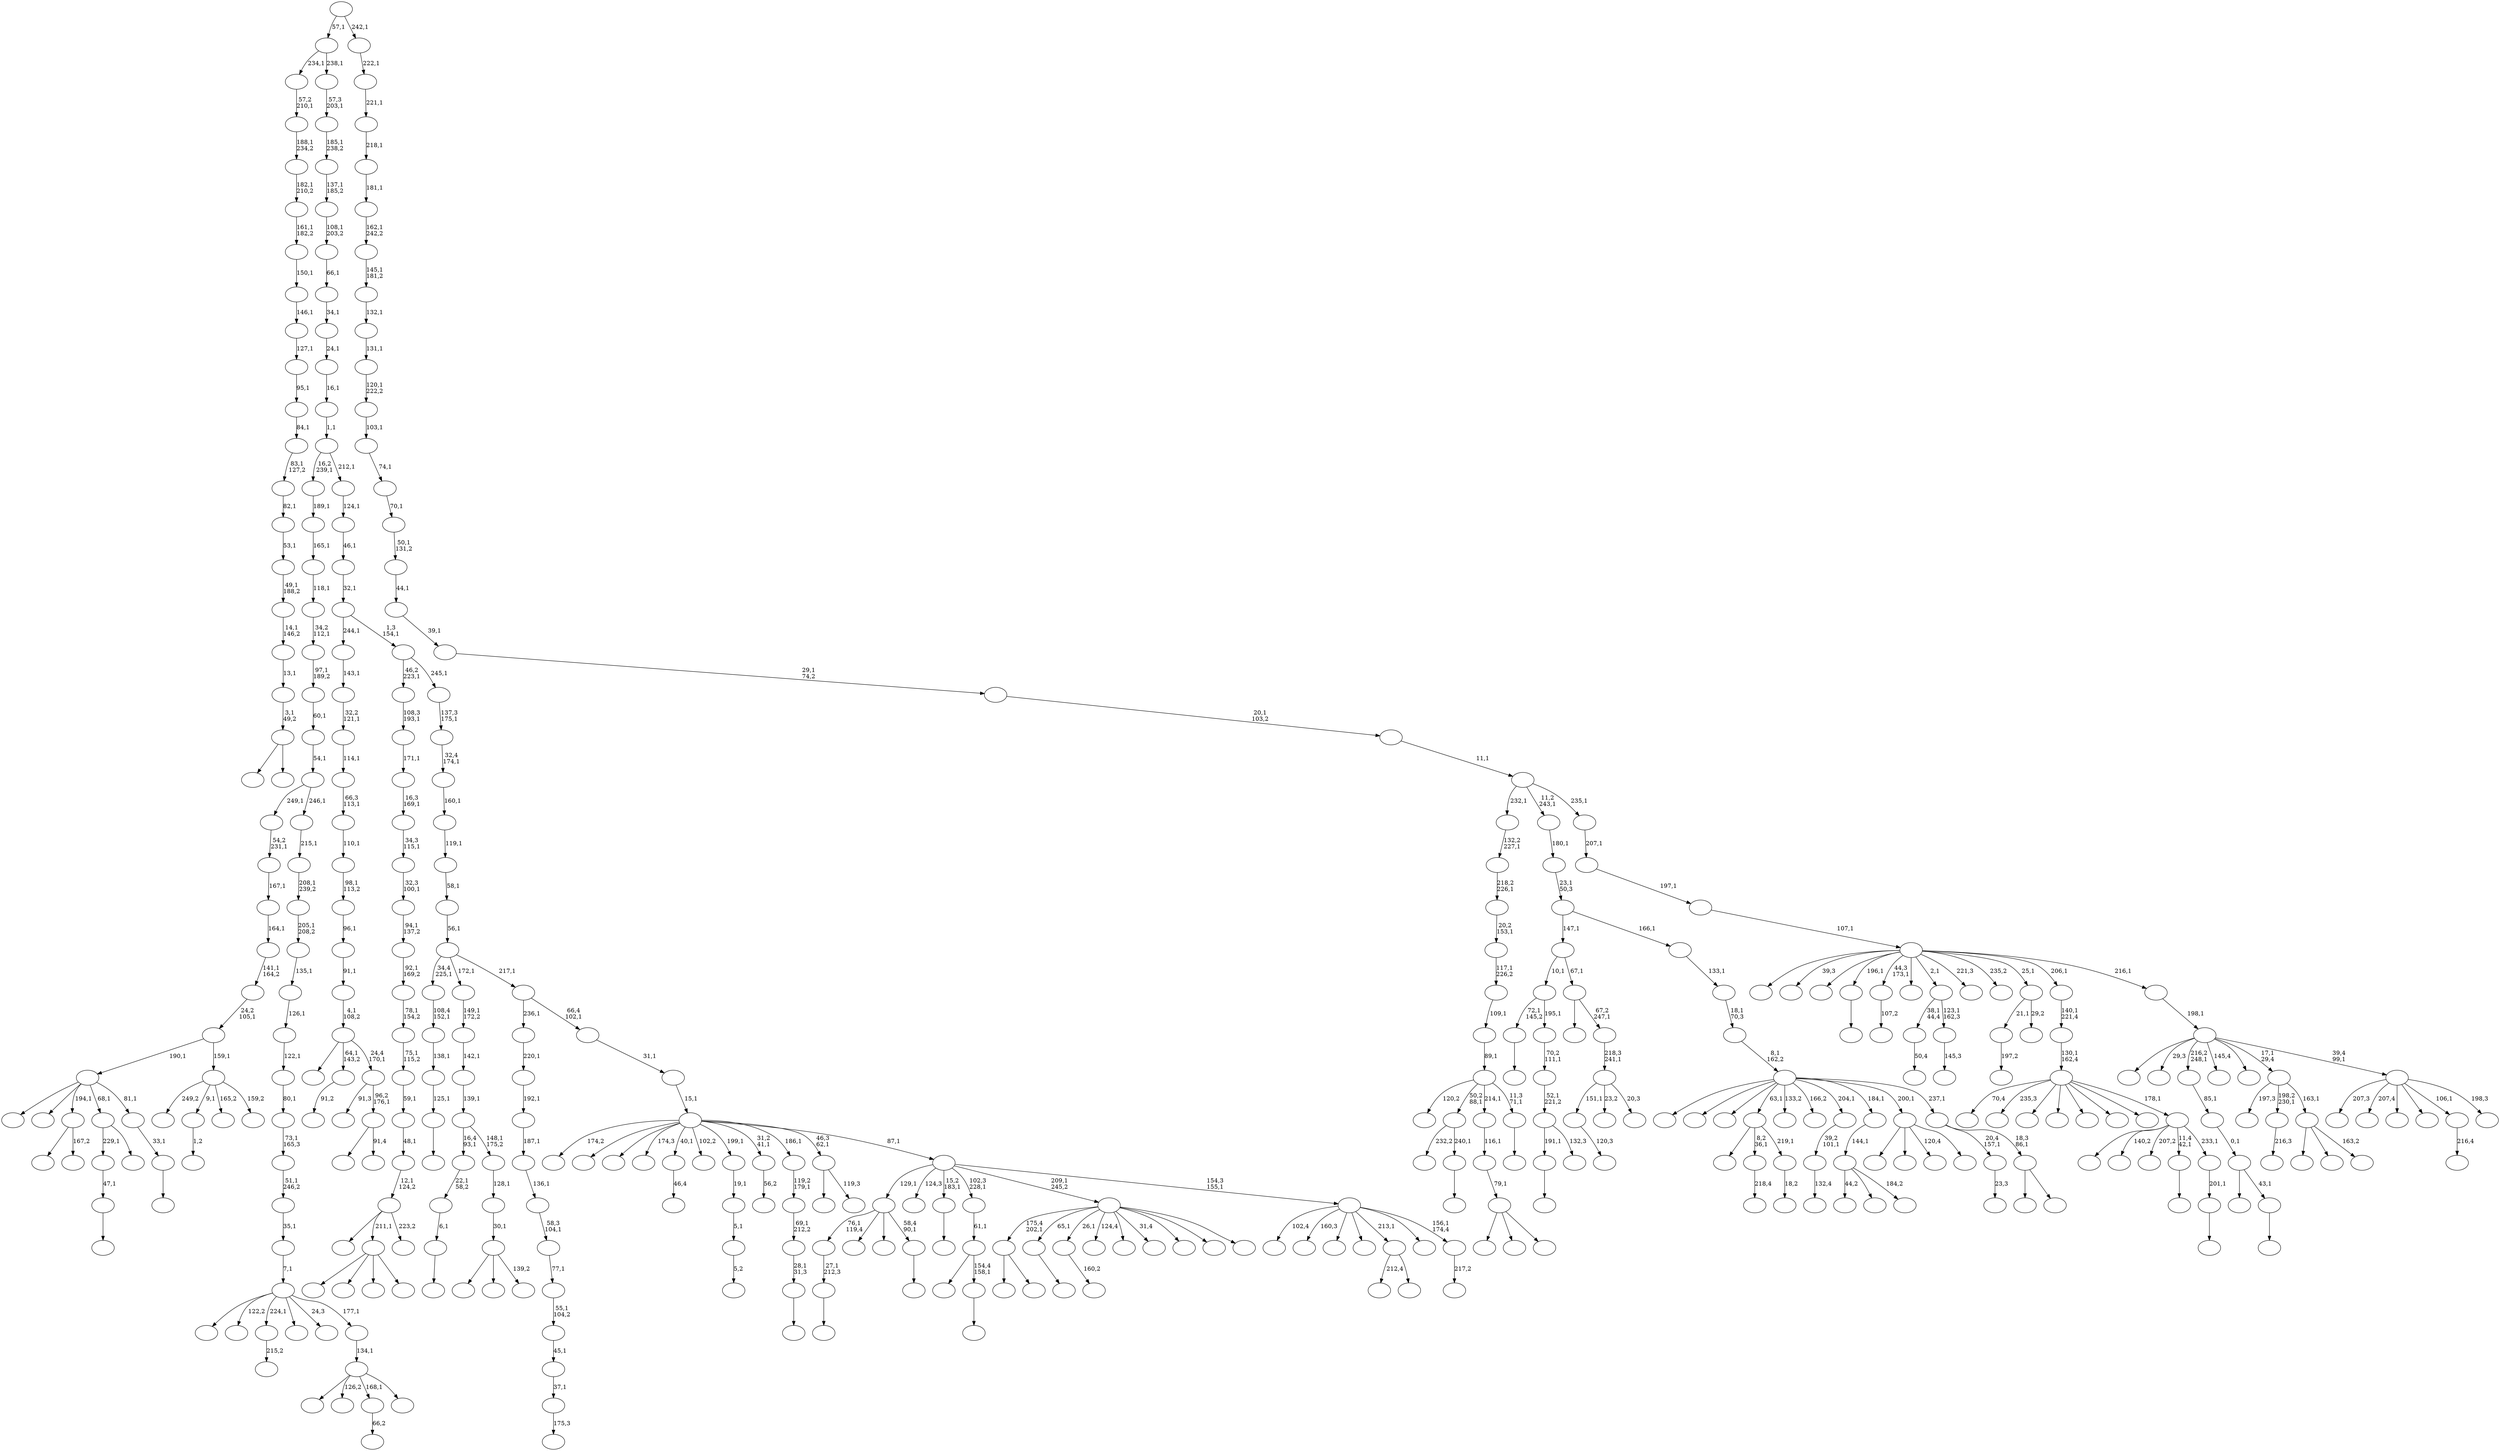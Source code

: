 digraph T {
	400 [label=""]
	399 [label=""]
	398 [label=""]
	397 [label=""]
	396 [label=""]
	395 [label=""]
	394 [label=""]
	393 [label=""]
	392 [label=""]
	391 [label=""]
	390 [label=""]
	389 [label=""]
	388 [label=""]
	387 [label=""]
	386 [label=""]
	385 [label=""]
	384 [label=""]
	383 [label=""]
	382 [label=""]
	381 [label=""]
	380 [label=""]
	379 [label=""]
	378 [label=""]
	377 [label=""]
	376 [label=""]
	375 [label=""]
	374 [label=""]
	373 [label=""]
	372 [label=""]
	371 [label=""]
	370 [label=""]
	369 [label=""]
	368 [label=""]
	367 [label=""]
	366 [label=""]
	365 [label=""]
	364 [label=""]
	363 [label=""]
	362 [label=""]
	361 [label=""]
	360 [label=""]
	359 [label=""]
	358 [label=""]
	357 [label=""]
	356 [label=""]
	355 [label=""]
	354 [label=""]
	353 [label=""]
	352 [label=""]
	351 [label=""]
	350 [label=""]
	349 [label=""]
	348 [label=""]
	347 [label=""]
	346 [label=""]
	345 [label=""]
	344 [label=""]
	343 [label=""]
	342 [label=""]
	341 [label=""]
	340 [label=""]
	339 [label=""]
	338 [label=""]
	337 [label=""]
	336 [label=""]
	335 [label=""]
	334 [label=""]
	333 [label=""]
	332 [label=""]
	331 [label=""]
	330 [label=""]
	329 [label=""]
	328 [label=""]
	327 [label=""]
	326 [label=""]
	325 [label=""]
	324 [label=""]
	323 [label=""]
	322 [label=""]
	321 [label=""]
	320 [label=""]
	319 [label=""]
	318 [label=""]
	317 [label=""]
	316 [label=""]
	315 [label=""]
	314 [label=""]
	313 [label=""]
	312 [label=""]
	311 [label=""]
	310 [label=""]
	309 [label=""]
	308 [label=""]
	307 [label=""]
	306 [label=""]
	305 [label=""]
	304 [label=""]
	303 [label=""]
	302 [label=""]
	301 [label=""]
	300 [label=""]
	299 [label=""]
	298 [label=""]
	297 [label=""]
	296 [label=""]
	295 [label=""]
	294 [label=""]
	293 [label=""]
	292 [label=""]
	291 [label=""]
	290 [label=""]
	289 [label=""]
	288 [label=""]
	287 [label=""]
	286 [label=""]
	285 [label=""]
	284 [label=""]
	283 [label=""]
	282 [label=""]
	281 [label=""]
	280 [label=""]
	279 [label=""]
	278 [label=""]
	277 [label=""]
	276 [label=""]
	275 [label=""]
	274 [label=""]
	273 [label=""]
	272 [label=""]
	271 [label=""]
	270 [label=""]
	269 [label=""]
	268 [label=""]
	267 [label=""]
	266 [label=""]
	265 [label=""]
	264 [label=""]
	263 [label=""]
	262 [label=""]
	261 [label=""]
	260 [label=""]
	259 [label=""]
	258 [label=""]
	257 [label=""]
	256 [label=""]
	255 [label=""]
	254 [label=""]
	253 [label=""]
	252 [label=""]
	251 [label=""]
	250 [label=""]
	249 [label=""]
	248 [label=""]
	247 [label=""]
	246 [label=""]
	245 [label=""]
	244 [label=""]
	243 [label=""]
	242 [label=""]
	241 [label=""]
	240 [label=""]
	239 [label=""]
	238 [label=""]
	237 [label=""]
	236 [label=""]
	235 [label=""]
	234 [label=""]
	233 [label=""]
	232 [label=""]
	231 [label=""]
	230 [label=""]
	229 [label=""]
	228 [label=""]
	227 [label=""]
	226 [label=""]
	225 [label=""]
	224 [label=""]
	223 [label=""]
	222 [label=""]
	221 [label=""]
	220 [label=""]
	219 [label=""]
	218 [label=""]
	217 [label=""]
	216 [label=""]
	215 [label=""]
	214 [label=""]
	213 [label=""]
	212 [label=""]
	211 [label=""]
	210 [label=""]
	209 [label=""]
	208 [label=""]
	207 [label=""]
	206 [label=""]
	205 [label=""]
	204 [label=""]
	203 [label=""]
	202 [label=""]
	201 [label=""]
	200 [label=""]
	199 [label=""]
	198 [label=""]
	197 [label=""]
	196 [label=""]
	195 [label=""]
	194 [label=""]
	193 [label=""]
	192 [label=""]
	191 [label=""]
	190 [label=""]
	189 [label=""]
	188 [label=""]
	187 [label=""]
	186 [label=""]
	185 [label=""]
	184 [label=""]
	183 [label=""]
	182 [label=""]
	181 [label=""]
	180 [label=""]
	179 [label=""]
	178 [label=""]
	177 [label=""]
	176 [label=""]
	175 [label=""]
	174 [label=""]
	173 [label=""]
	172 [label=""]
	171 [label=""]
	170 [label=""]
	169 [label=""]
	168 [label=""]
	167 [label=""]
	166 [label=""]
	165 [label=""]
	164 [label=""]
	163 [label=""]
	162 [label=""]
	161 [label=""]
	160 [label=""]
	159 [label=""]
	158 [label=""]
	157 [label=""]
	156 [label=""]
	155 [label=""]
	154 [label=""]
	153 [label=""]
	152 [label=""]
	151 [label=""]
	150 [label=""]
	149 [label=""]
	148 [label=""]
	147 [label=""]
	146 [label=""]
	145 [label=""]
	144 [label=""]
	143 [label=""]
	142 [label=""]
	141 [label=""]
	140 [label=""]
	139 [label=""]
	138 [label=""]
	137 [label=""]
	136 [label=""]
	135 [label=""]
	134 [label=""]
	133 [label=""]
	132 [label=""]
	131 [label=""]
	130 [label=""]
	129 [label=""]
	128 [label=""]
	127 [label=""]
	126 [label=""]
	125 [label=""]
	124 [label=""]
	123 [label=""]
	122 [label=""]
	121 [label=""]
	120 [label=""]
	119 [label=""]
	118 [label=""]
	117 [label=""]
	116 [label=""]
	115 [label=""]
	114 [label=""]
	113 [label=""]
	112 [label=""]
	111 [label=""]
	110 [label=""]
	109 [label=""]
	108 [label=""]
	107 [label=""]
	106 [label=""]
	105 [label=""]
	104 [label=""]
	103 [label=""]
	102 [label=""]
	101 [label=""]
	100 [label=""]
	99 [label=""]
	98 [label=""]
	97 [label=""]
	96 [label=""]
	95 [label=""]
	94 [label=""]
	93 [label=""]
	92 [label=""]
	91 [label=""]
	90 [label=""]
	89 [label=""]
	88 [label=""]
	87 [label=""]
	86 [label=""]
	85 [label=""]
	84 [label=""]
	83 [label=""]
	82 [label=""]
	81 [label=""]
	80 [label=""]
	79 [label=""]
	78 [label=""]
	77 [label=""]
	76 [label=""]
	75 [label=""]
	74 [label=""]
	73 [label=""]
	72 [label=""]
	71 [label=""]
	70 [label=""]
	69 [label=""]
	68 [label=""]
	67 [label=""]
	66 [label=""]
	65 [label=""]
	64 [label=""]
	63 [label=""]
	62 [label=""]
	61 [label=""]
	60 [label=""]
	59 [label=""]
	58 [label=""]
	57 [label=""]
	56 [label=""]
	55 [label=""]
	54 [label=""]
	53 [label=""]
	52 [label=""]
	51 [label=""]
	50 [label=""]
	49 [label=""]
	48 [label=""]
	47 [label=""]
	46 [label=""]
	45 [label=""]
	44 [label=""]
	43 [label=""]
	42 [label=""]
	41 [label=""]
	40 [label=""]
	39 [label=""]
	38 [label=""]
	37 [label=""]
	36 [label=""]
	35 [label=""]
	34 [label=""]
	33 [label=""]
	32 [label=""]
	31 [label=""]
	30 [label=""]
	29 [label=""]
	28 [label=""]
	27 [label=""]
	26 [label=""]
	25 [label=""]
	24 [label=""]
	23 [label=""]
	22 [label=""]
	21 [label=""]
	20 [label=""]
	19 [label=""]
	18 [label=""]
	17 [label=""]
	16 [label=""]
	15 [label=""]
	14 [label=""]
	13 [label=""]
	12 [label=""]
	11 [label=""]
	10 [label=""]
	9 [label=""]
	8 [label=""]
	7 [label=""]
	6 [label=""]
	5 [label=""]
	4 [label=""]
	3 [label=""]
	2 [label=""]
	1 [label=""]
	0 [label=""]
	391 -> 392 [label="1,2"]
	379 -> 399 [label=""]
	379 -> 380 [label=""]
	372 -> 373 [label=""]
	370 -> 371 [label="160,2"]
	368 -> 369 [label="175,3"]
	367 -> 368 [label="37,1"]
	366 -> 367 [label="45,1"]
	365 -> 366 [label="55,1\n104,2"]
	364 -> 365 [label="77,1"]
	363 -> 364 [label="58,3\n104,1"]
	362 -> 363 [label="136,1"]
	361 -> 362 [label="187,1"]
	360 -> 361 [label="192,1"]
	359 -> 360 [label="220,1"]
	353 -> 354 [label=""]
	352 -> 353 [label="27,1\n212,3"]
	350 -> 351 [label=""]
	349 -> 350 [label="125,1"]
	348 -> 349 [label="138,1"]
	347 -> 348 [label="108,4\n152,1"]
	345 -> 346 [label=""]
	338 -> 339 [label=""]
	337 -> 338 [label="47,1"]
	331 -> 332 [label=""]
	329 -> 330 [label="218,4"]
	327 -> 345 [label="191,1"]
	327 -> 328 [label="132,3"]
	326 -> 327 [label="52,1\n221,2"]
	325 -> 326 [label="70,2\n111,1"]
	324 -> 331 [label="72,1\n145,2"]
	324 -> 325 [label="195,1"]
	320 -> 375 [label=""]
	320 -> 321 [label="167,2"]
	316 -> 317 [label=""]
	314 -> 315 [label="50,4"]
	312 -> 313 [label="107,2"]
	309 -> 310 [label="120,3"]
	305 -> 306 [label=""]
	304 -> 305 [label="6,1"]
	303 -> 304 [label="22,1\n58,2"]
	301 -> 337 [label="229,1"]
	301 -> 302 [label=""]
	281 -> 282 [label=""]
	280 -> 281 [label="33,1"]
	279 -> 397 [label=""]
	279 -> 394 [label=""]
	279 -> 320 [label="194,1"]
	279 -> 301 [label="68,1"]
	279 -> 280 [label="81,1"]
	272 -> 273 [label="216,4"]
	270 -> 271 [label="91,2"]
	268 -> 269 [label=""]
	267 -> 352 [label="76,1\n119,4"]
	267 -> 334 [label=""]
	267 -> 292 [label=""]
	267 -> 268 [label="58,4\n90,1"]
	265 -> 266 [label="215,2"]
	263 -> 298 [label=""]
	263 -> 283 [label=""]
	263 -> 264 [label="139,2"]
	262 -> 263 [label="30,1"]
	261 -> 262 [label="128,1"]
	260 -> 303 [label="16,4\n93,1"]
	260 -> 261 [label="148,1\n175,2"]
	259 -> 260 [label="139,1"]
	258 -> 259 [label="142,1"]
	257 -> 258 [label="149,1\n172,2"]
	251 -> 384 [label=""]
	251 -> 252 [label=""]
	250 -> 251 [label="3,1\n49,2"]
	249 -> 250 [label="13,1"]
	248 -> 249 [label="14,1\n146,2"]
	247 -> 248 [label="49,1\n188,2"]
	246 -> 247 [label="53,1"]
	245 -> 246 [label="82,1"]
	244 -> 245 [label="83,1\n127,2"]
	243 -> 244 [label="84,1"]
	242 -> 243 [label="95,1"]
	241 -> 242 [label="127,1"]
	240 -> 241 [label="146,1"]
	239 -> 240 [label="150,1"]
	238 -> 239 [label="161,1\n182,2"]
	237 -> 238 [label="182,1\n210,2"]
	236 -> 237 [label="188,1\n234,2"]
	235 -> 236 [label="57,2\n210,1"]
	233 -> 234 [label=""]
	232 -> 299 [label=""]
	232 -> 233 [label="43,1"]
	231 -> 232 [label="0,1"]
	230 -> 231 [label="85,1"]
	227 -> 228 [label="46,4"]
	224 -> 225 [label="18,2"]
	223 -> 396 [label=""]
	223 -> 329 [label="8,2\n36,1"]
	223 -> 224 [label="219,1"]
	218 -> 377 [label=""]
	218 -> 219 [label="91,4"]
	217 -> 277 [label="91,3"]
	217 -> 218 [label="96,2\n176,1"]
	216 -> 294 [label=""]
	216 -> 270 [label="64,1\n143,2"]
	216 -> 217 [label="24,4\n170,1"]
	215 -> 216 [label="4,1\n108,2"]
	214 -> 215 [label="91,1"]
	213 -> 214 [label="96,1"]
	212 -> 213 [label="98,1\n113,2"]
	211 -> 212 [label="110,1"]
	210 -> 211 [label="66,3\n113,1"]
	209 -> 210 [label="114,1"]
	208 -> 209 [label="32,2\n121,1"]
	207 -> 208 [label="143,1"]
	205 -> 206 [label=""]
	204 -> 293 [label="232,2"]
	204 -> 205 [label="240,1"]
	201 -> 202 [label=""]
	199 -> 200 [label="145,3"]
	198 -> 314 [label="38,1\n44,4"]
	198 -> 199 [label="123,1\n162,3"]
	193 -> 194 [label="132,4"]
	192 -> 193 [label="39,2\n101,1"]
	190 -> 191 [label=""]
	188 -> 398 [label="249,2"]
	188 -> 391 [label="9,1"]
	188 -> 286 [label="165,2"]
	188 -> 189 [label="159,2"]
	187 -> 279 [label="190,1"]
	187 -> 188 [label="159,1"]
	186 -> 187 [label="24,2\n105,1"]
	185 -> 186 [label="141,1\n164,2"]
	184 -> 185 [label="164,1"]
	183 -> 184 [label="167,1"]
	182 -> 183 [label="54,2\n231,1"]
	179 -> 180 [label="66,2"]
	177 -> 385 [label="44,2"]
	177 -> 226 [label=""]
	177 -> 178 [label="184,2"]
	176 -> 177 [label="144,1"]
	172 -> 173 [label="216,3"]
	170 -> 171 [label="197,2"]
	168 -> 197 [label="212,4"]
	168 -> 169 [label=""]
	165 -> 166 [label=""]
	164 -> 383 [label=""]
	164 -> 165 [label="154,4\n158,1"]
	163 -> 164 [label="61,1"]
	159 -> 393 [label=""]
	159 -> 256 [label=""]
	159 -> 175 [label="120,4"]
	159 -> 160 [label=""]
	155 -> 376 [label=""]
	155 -> 288 [label=""]
	155 -> 156 [label=""]
	154 -> 155 [label="79,1"]
	153 -> 154 [label="116,1"]
	150 -> 378 [label=""]
	150 -> 295 [label="126,2"]
	150 -> 179 [label="168,1"]
	150 -> 151 [label=""]
	149 -> 150 [label="134,1"]
	148 -> 311 [label=""]
	148 -> 291 [label="122,2"]
	148 -> 265 [label="224,1"]
	148 -> 196 [label=""]
	148 -> 167 [label="24,3"]
	148 -> 149 [label="177,1"]
	147 -> 148 [label="7,1"]
	146 -> 147 [label="35,1"]
	145 -> 146 [label="51,1\n246,2"]
	144 -> 145 [label="73,1\n165,3"]
	143 -> 144 [label="80,1"]
	142 -> 143 [label="122,1"]
	141 -> 142 [label="126,1"]
	140 -> 141 [label="135,1"]
	139 -> 140 [label="205,1\n208,2"]
	138 -> 139 [label="208,1\n239,2"]
	137 -> 138 [label="215,1"]
	136 -> 182 [label="249,1"]
	136 -> 137 [label="246,1"]
	135 -> 136 [label="54,1"]
	134 -> 135 [label="60,1"]
	133 -> 134 [label="97,1\n189,2"]
	132 -> 133 [label="34,2\n112,1"]
	131 -> 132 [label="118,1"]
	130 -> 131 [label="165,1"]
	129 -> 130 [label="189,1"]
	126 -> 127 [label="5,2"]
	125 -> 126 [label="5,1"]
	124 -> 125 [label="19,1"]
	122 -> 123 [label="56,2"]
	120 -> 121 [label=""]
	119 -> 120 [label="28,1\n31,3"]
	118 -> 119 [label="69,1\n212,2"]
	117 -> 118 [label="119,2\n179,1"]
	115 -> 170 [label="21,1"]
	115 -> 116 [label="29,2"]
	113 -> 309 [label="151,1"]
	113 -> 221 [label="23,2"]
	113 -> 114 [label="20,3"]
	112 -> 113 [label="218,3\n241,1"]
	111 -> 390 [label=""]
	111 -> 112 [label="67,2\n247,1"]
	110 -> 324 [label="10,1"]
	110 -> 111 [label="67,1"]
	108 -> 336 [label=""]
	108 -> 275 [label=""]
	108 -> 109 [label="163,2"]
	107 -> 382 [label="197,3"]
	107 -> 172 [label="198,2\n230,1"]
	107 -> 108 [label="163,1"]
	105 -> 379 [label="175,4\n202,1"]
	105 -> 372 [label="65,1"]
	105 -> 370 [label="26,1"]
	105 -> 344 [label="124,4"]
	105 -> 285 [label=""]
	105 -> 254 [label="31,4"]
	105 -> 162 [label=""]
	105 -> 157 [label=""]
	105 -> 106 [label=""]
	103 -> 104 [label=""]
	102 -> 103 [label="201,1"]
	101 -> 357 [label=""]
	101 -> 355 [label="140,2"]
	101 -> 296 [label="207,2"]
	101 -> 201 [label="11,4\n42,1"]
	101 -> 102 [label="233,1"]
	100 -> 395 [label="70,4"]
	100 -> 388 [label="235,3"]
	100 -> 386 [label=""]
	100 -> 358 [label=""]
	100 -> 318 [label=""]
	100 -> 284 [label=""]
	100 -> 158 [label=""]
	100 -> 101 [label="178,1"]
	99 -> 100 [label="130,1\n162,4"]
	98 -> 99 [label="140,1\n221,4"]
	96 -> 374 [label=""]
	96 -> 253 [label=""]
	96 -> 220 [label=""]
	96 -> 97 [label=""]
	94 -> 95 [label=""]
	93 -> 342 [label="120,2"]
	93 -> 204 [label="50,2\n88,1"]
	93 -> 153 [label="214,1"]
	93 -> 94 [label="11,3\n71,1"]
	92 -> 93 [label="89,1"]
	91 -> 92 [label="109,1"]
	90 -> 91 [label="117,1\n226,2"]
	89 -> 90 [label="20,2\n153,1"]
	88 -> 89 [label="218,2\n226,1"]
	87 -> 88 [label="132,2\n227,1"]
	85 -> 308 [label=""]
	85 -> 86 [label="119,3"]
	83 -> 278 [label=""]
	83 -> 96 [label="211,1"]
	83 -> 84 [label="223,2"]
	82 -> 83 [label="12,1\n124,2"]
	81 -> 82 [label="48,1"]
	80 -> 81 [label="59,1"]
	79 -> 80 [label="75,1\n115,2"]
	78 -> 79 [label="78,1\n154,2"]
	77 -> 78 [label="92,1\n169,2"]
	76 -> 77 [label="94,1\n137,2"]
	75 -> 76 [label="32,3\n100,1"]
	74 -> 75 [label="34,3\n115,1"]
	73 -> 74 [label="16,3\n169,1"]
	72 -> 73 [label="171,1"]
	71 -> 72 [label="108,3\n193,1"]
	69 -> 70 [label="217,2"]
	68 -> 389 [label="102,4"]
	68 -> 356 [label="160,3"]
	68 -> 335 [label=""]
	68 -> 274 [label=""]
	68 -> 168 [label="213,1"]
	68 -> 161 [label=""]
	68 -> 69 [label="156,1\n174,4"]
	67 -> 267 [label="129,1"]
	67 -> 229 [label="124,3"]
	67 -> 190 [label="15,2\n183,1"]
	67 -> 163 [label="102,3\n228,1"]
	67 -> 105 [label="209,1\n245,2"]
	67 -> 68 [label="154,3\n155,1"]
	66 -> 381 [label="174,2"]
	66 -> 289 [label=""]
	66 -> 287 [label=""]
	66 -> 255 [label="174,3"]
	66 -> 227 [label="40,1"]
	66 -> 128 [label="102,2"]
	66 -> 124 [label="199,1"]
	66 -> 122 [label="31,2\n41,1"]
	66 -> 117 [label="186,1"]
	66 -> 85 [label="46,3\n62,1"]
	66 -> 67 [label="87,1"]
	65 -> 66 [label="15,1"]
	64 -> 65 [label="31,1"]
	63 -> 359 [label="236,1"]
	63 -> 64 [label="66,4\n102,1"]
	62 -> 347 [label="34,4\n225,1"]
	62 -> 257 [label="172,1"]
	62 -> 63 [label="217,1"]
	61 -> 62 [label="56,1"]
	60 -> 61 [label="58,1"]
	59 -> 60 [label="119,1"]
	58 -> 59 [label="160,1"]
	57 -> 58 [label="32,4\n174,1"]
	56 -> 57 [label="137,3\n175,1"]
	55 -> 71 [label="46,2\n223,1"]
	55 -> 56 [label="245,1"]
	54 -> 207 [label="244,1"]
	54 -> 55 [label="1,3\n154,1"]
	53 -> 54 [label="32,1"]
	52 -> 53 [label="46,1"]
	51 -> 52 [label="124,1"]
	50 -> 129 [label="16,2\n239,1"]
	50 -> 51 [label="212,1"]
	49 -> 50 [label="1,1"]
	48 -> 49 [label="16,1"]
	47 -> 48 [label="24,1"]
	46 -> 47 [label="34,1"]
	45 -> 46 [label="66,1"]
	44 -> 45 [label="108,1\n203,2"]
	43 -> 44 [label="137,1\n185,2"]
	42 -> 43 [label="185,1\n238,2"]
	41 -> 42 [label="57,3\n203,1"]
	40 -> 235 [label="234,1"]
	40 -> 41 [label="238,1"]
	38 -> 39 [label="23,3"]
	36 -> 323 [label=""]
	36 -> 37 [label=""]
	35 -> 38 [label="20,4\n157,1"]
	35 -> 36 [label="18,3\n86,1"]
	34 -> 387 [label=""]
	34 -> 340 [label=""]
	34 -> 297 [label=""]
	34 -> 223 [label="63,1"]
	34 -> 222 [label="133,2"]
	34 -> 195 [label="166,2"]
	34 -> 192 [label="204,1"]
	34 -> 176 [label="184,1"]
	34 -> 159 [label="200,1"]
	34 -> 35 [label="237,1"]
	33 -> 34 [label="8,1\n162,2"]
	32 -> 33 [label="18,1\n70,3"]
	31 -> 32 [label="133,1"]
	30 -> 110 [label="147,1"]
	30 -> 31 [label="166,1"]
	29 -> 30 [label="23,1\n50,3"]
	28 -> 29 [label="180,1"]
	26 -> 400 [label="207,3"]
	26 -> 343 [label="207,4"]
	26 -> 333 [label=""]
	26 -> 307 [label=""]
	26 -> 272 [label="106,1"]
	26 -> 27 [label="198,3"]
	25 -> 300 [label=""]
	25 -> 276 [label="29,3"]
	25 -> 230 [label="216,2\n248,1"]
	25 -> 203 [label="145,4"]
	25 -> 181 [label=""]
	25 -> 107 [label="17,1\n29,4"]
	25 -> 26 [label="39,4\n99,1"]
	24 -> 25 [label="198,1"]
	23 -> 341 [label=""]
	23 -> 322 [label="39,3"]
	23 -> 319 [label=""]
	23 -> 316 [label="196,1"]
	23 -> 312 [label="44,3\n173,1"]
	23 -> 290 [label=""]
	23 -> 198 [label="2,1"]
	23 -> 174 [label="221,3"]
	23 -> 152 [label="235,2"]
	23 -> 115 [label="25,1"]
	23 -> 98 [label="206,1"]
	23 -> 24 [label="216,1"]
	22 -> 23 [label="107,1"]
	21 -> 22 [label="197,1"]
	20 -> 21 [label="207,1"]
	19 -> 87 [label="232,1"]
	19 -> 28 [label="11,2\n243,1"]
	19 -> 20 [label="235,1"]
	18 -> 19 [label="11,1"]
	17 -> 18 [label="20,1\n103,2"]
	16 -> 17 [label="29,1\n74,2"]
	15 -> 16 [label="39,1"]
	14 -> 15 [label="44,1"]
	13 -> 14 [label="50,1\n131,2"]
	12 -> 13 [label="70,1"]
	11 -> 12 [label="74,1"]
	10 -> 11 [label="103,1"]
	9 -> 10 [label="120,1\n222,2"]
	8 -> 9 [label="131,1"]
	7 -> 8 [label="132,1"]
	6 -> 7 [label="145,1\n181,2"]
	5 -> 6 [label="162,1\n242,2"]
	4 -> 5 [label="181,1"]
	3 -> 4 [label="218,1"]
	2 -> 3 [label="221,1"]
	1 -> 2 [label="222,1"]
	0 -> 40 [label="57,1"]
	0 -> 1 [label="242,1"]
}
